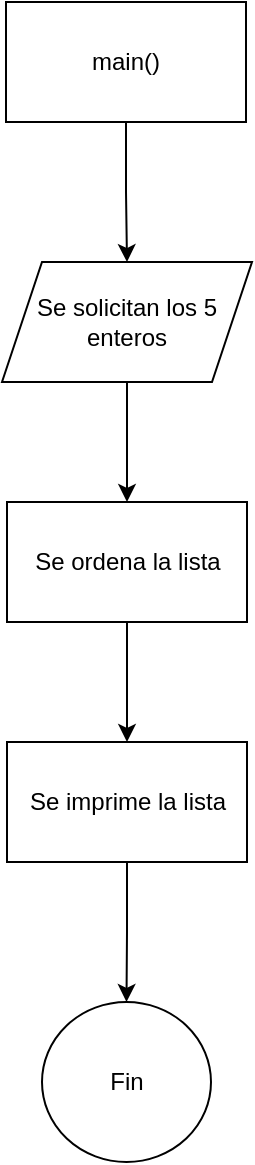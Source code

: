 <mxfile version="14.5.1" type="device"><diagram id="1F80_cMrTt0YwkP4K4lp" name="Page-1"><mxGraphModel dx="462" dy="816" grid="1" gridSize="10" guides="1" tooltips="1" connect="1" arrows="1" fold="1" page="1" pageScale="1" pageWidth="850" pageHeight="1100" math="0" shadow="0"><root><mxCell id="0"/><mxCell id="1" parent="0"/><mxCell id="x6ofnFprhVJQb47cANNG-3" value="" style="edgeStyle=orthogonalEdgeStyle;rounded=0;orthogonalLoop=1;jettySize=auto;html=1;" edge="1" parent="1" source="x6ofnFprhVJQb47cANNG-1" target="x6ofnFprhVJQb47cANNG-2"><mxGeometry relative="1" as="geometry"/></mxCell><mxCell id="x6ofnFprhVJQb47cANNG-1" value="main()" style="rounded=0;whiteSpace=wrap;html=1;" vertex="1" parent="1"><mxGeometry x="365" y="90" width="120" height="60" as="geometry"/></mxCell><mxCell id="x6ofnFprhVJQb47cANNG-5" value="" style="edgeStyle=orthogonalEdgeStyle;rounded=0;orthogonalLoop=1;jettySize=auto;html=1;" edge="1" parent="1" source="x6ofnFprhVJQb47cANNG-2" target="x6ofnFprhVJQb47cANNG-4"><mxGeometry relative="1" as="geometry"/></mxCell><mxCell id="x6ofnFprhVJQb47cANNG-2" value="Se solicitan los 5 enteros" style="shape=parallelogram;perimeter=parallelogramPerimeter;whiteSpace=wrap;html=1;fixedSize=1;rounded=0;" vertex="1" parent="1"><mxGeometry x="363" y="220" width="125" height="60" as="geometry"/></mxCell><mxCell id="x6ofnFprhVJQb47cANNG-7" value="" style="edgeStyle=orthogonalEdgeStyle;rounded=0;orthogonalLoop=1;jettySize=auto;html=1;" edge="1" parent="1" source="x6ofnFprhVJQb47cANNG-4" target="x6ofnFprhVJQb47cANNG-6"><mxGeometry relative="1" as="geometry"/></mxCell><mxCell id="x6ofnFprhVJQb47cANNG-4" value="Se ordena la lista" style="whiteSpace=wrap;html=1;rounded=0;" vertex="1" parent="1"><mxGeometry x="365.5" y="340" width="120" height="60" as="geometry"/></mxCell><mxCell id="x6ofnFprhVJQb47cANNG-9" value="" style="edgeStyle=orthogonalEdgeStyle;rounded=0;orthogonalLoop=1;jettySize=auto;html=1;" edge="1" parent="1" source="x6ofnFprhVJQb47cANNG-6" target="x6ofnFprhVJQb47cANNG-8"><mxGeometry relative="1" as="geometry"/></mxCell><mxCell id="x6ofnFprhVJQb47cANNG-6" value="Se imprime la lista" style="whiteSpace=wrap;html=1;rounded=0;" vertex="1" parent="1"><mxGeometry x="365.5" y="460" width="120" height="60" as="geometry"/></mxCell><mxCell id="x6ofnFprhVJQb47cANNG-8" value="Fin" style="ellipse;whiteSpace=wrap;html=1;rounded=0;" vertex="1" parent="1"><mxGeometry x="383" y="590" width="84.5" height="80" as="geometry"/></mxCell></root></mxGraphModel></diagram></mxfile>
